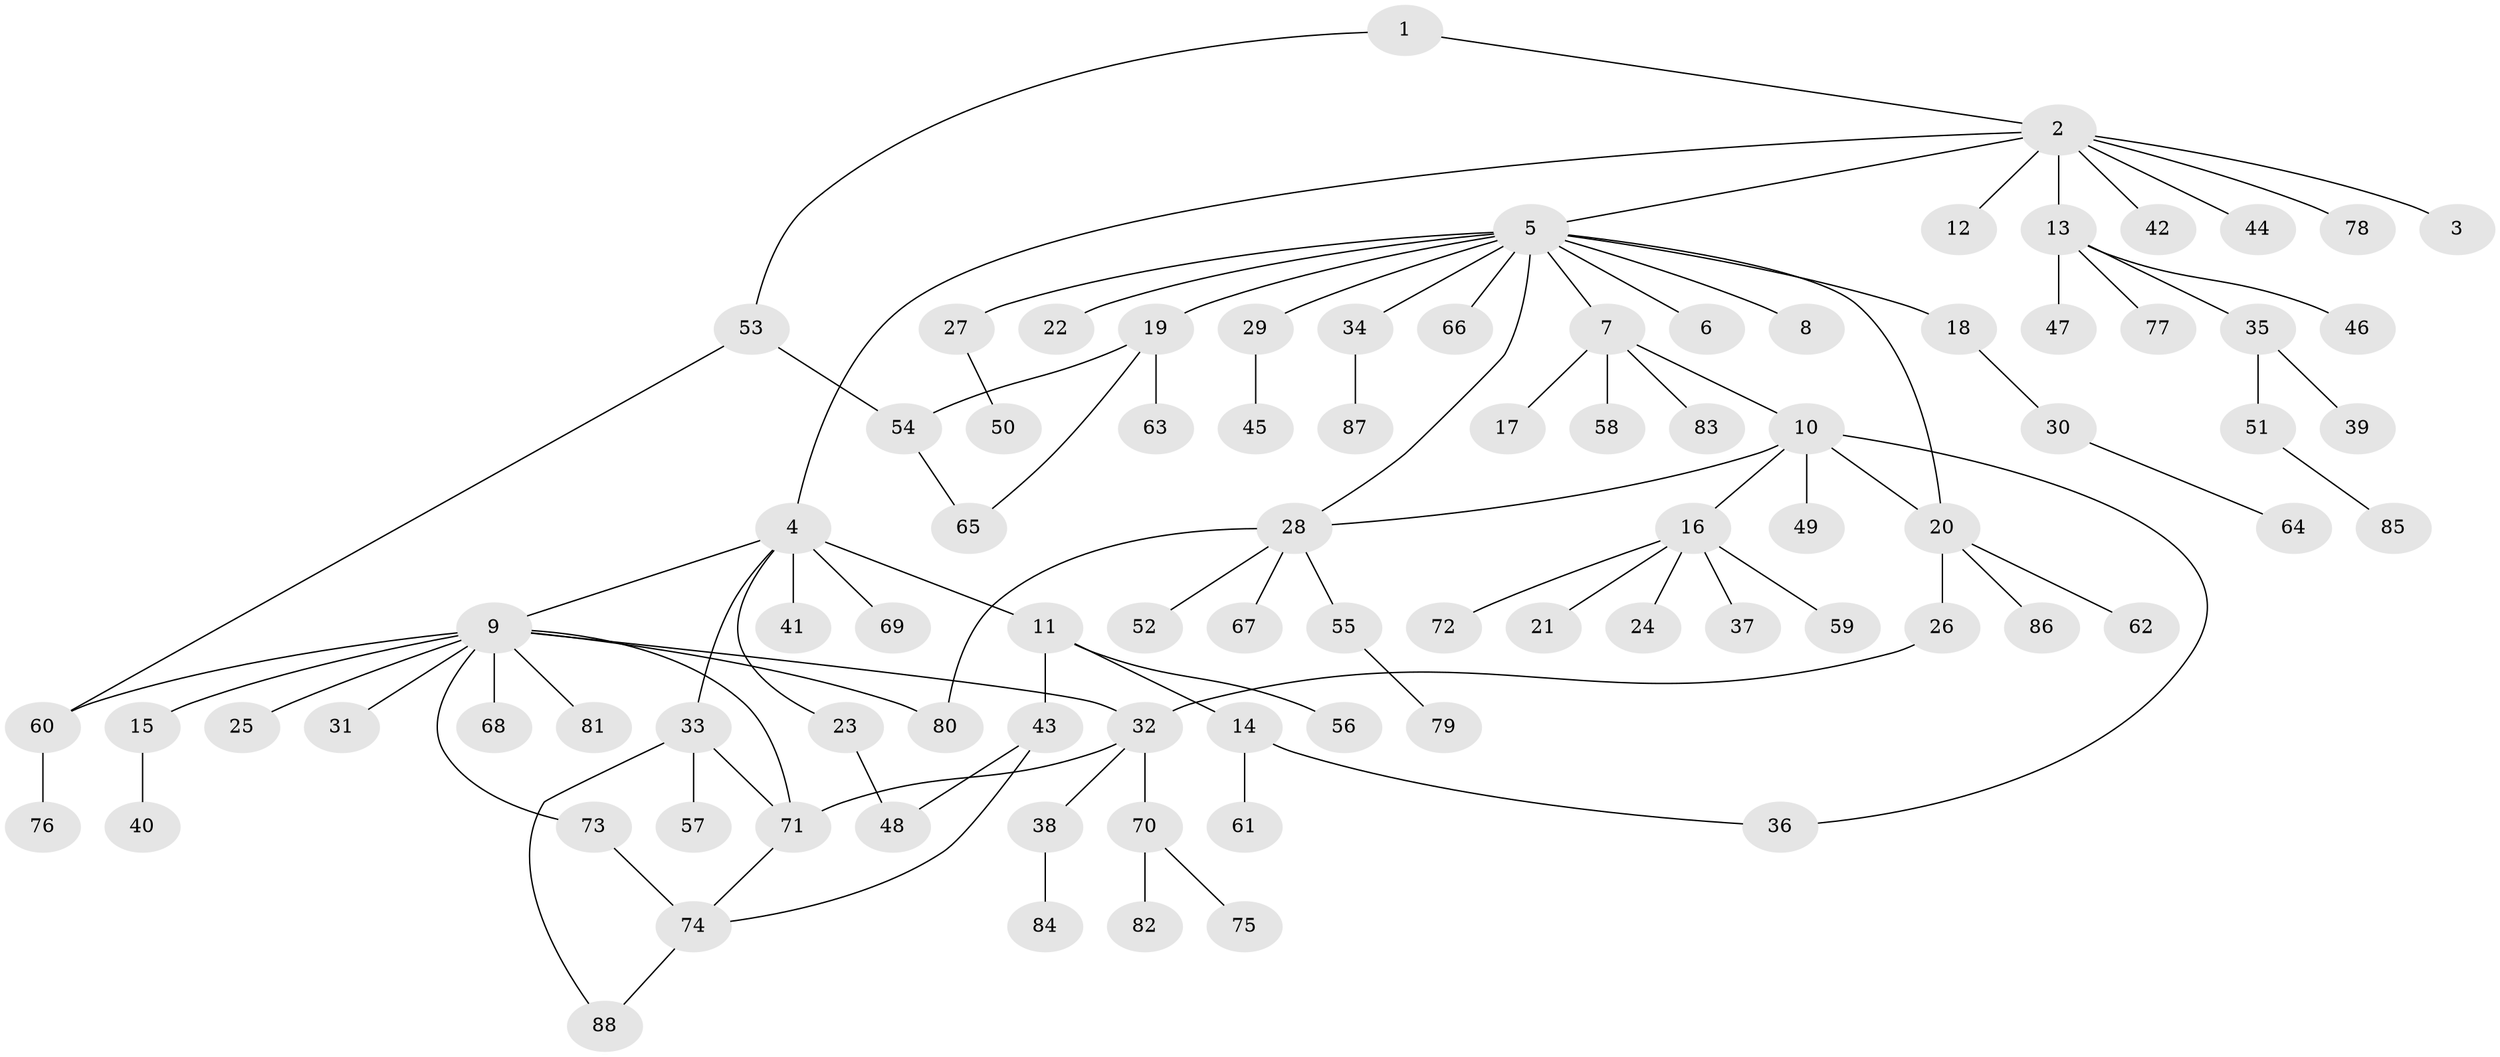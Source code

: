 // coarse degree distribution, {2: 0.13846153846153847, 12: 0.015384615384615385, 1: 0.6153846153846154, 6: 0.03076923076923077, 13: 0.015384615384615385, 9: 0.015384615384615385, 10: 0.015384615384615385, 5: 0.046153846153846156, 3: 0.07692307692307693, 4: 0.03076923076923077}
// Generated by graph-tools (version 1.1) at 2025/41/03/06/25 10:41:47]
// undirected, 88 vertices, 101 edges
graph export_dot {
graph [start="1"]
  node [color=gray90,style=filled];
  1;
  2;
  3;
  4;
  5;
  6;
  7;
  8;
  9;
  10;
  11;
  12;
  13;
  14;
  15;
  16;
  17;
  18;
  19;
  20;
  21;
  22;
  23;
  24;
  25;
  26;
  27;
  28;
  29;
  30;
  31;
  32;
  33;
  34;
  35;
  36;
  37;
  38;
  39;
  40;
  41;
  42;
  43;
  44;
  45;
  46;
  47;
  48;
  49;
  50;
  51;
  52;
  53;
  54;
  55;
  56;
  57;
  58;
  59;
  60;
  61;
  62;
  63;
  64;
  65;
  66;
  67;
  68;
  69;
  70;
  71;
  72;
  73;
  74;
  75;
  76;
  77;
  78;
  79;
  80;
  81;
  82;
  83;
  84;
  85;
  86;
  87;
  88;
  1 -- 2;
  1 -- 53;
  2 -- 3;
  2 -- 4;
  2 -- 5;
  2 -- 12;
  2 -- 13;
  2 -- 42;
  2 -- 44;
  2 -- 78;
  4 -- 9;
  4 -- 11;
  4 -- 23;
  4 -- 33;
  4 -- 41;
  4 -- 69;
  5 -- 6;
  5 -- 7;
  5 -- 8;
  5 -- 18;
  5 -- 19;
  5 -- 20;
  5 -- 22;
  5 -- 27;
  5 -- 28;
  5 -- 29;
  5 -- 34;
  5 -- 66;
  7 -- 10;
  7 -- 17;
  7 -- 58;
  7 -- 83;
  9 -- 15;
  9 -- 25;
  9 -- 31;
  9 -- 32;
  9 -- 60;
  9 -- 68;
  9 -- 71;
  9 -- 73;
  9 -- 80;
  9 -- 81;
  10 -- 16;
  10 -- 20;
  10 -- 28;
  10 -- 36;
  10 -- 49;
  11 -- 14;
  11 -- 43;
  11 -- 56;
  13 -- 35;
  13 -- 46;
  13 -- 47;
  13 -- 77;
  14 -- 36;
  14 -- 61;
  15 -- 40;
  16 -- 21;
  16 -- 24;
  16 -- 37;
  16 -- 59;
  16 -- 72;
  18 -- 30;
  19 -- 54;
  19 -- 63;
  19 -- 65;
  20 -- 26;
  20 -- 62;
  20 -- 86;
  23 -- 48;
  26 -- 32;
  27 -- 50;
  28 -- 52;
  28 -- 55;
  28 -- 67;
  28 -- 80;
  29 -- 45;
  30 -- 64;
  32 -- 38;
  32 -- 70;
  32 -- 71;
  33 -- 57;
  33 -- 71;
  33 -- 88;
  34 -- 87;
  35 -- 39;
  35 -- 51;
  38 -- 84;
  43 -- 48;
  43 -- 74;
  51 -- 85;
  53 -- 54;
  53 -- 60;
  54 -- 65;
  55 -- 79;
  60 -- 76;
  70 -- 75;
  70 -- 82;
  71 -- 74;
  73 -- 74;
  74 -- 88;
}
